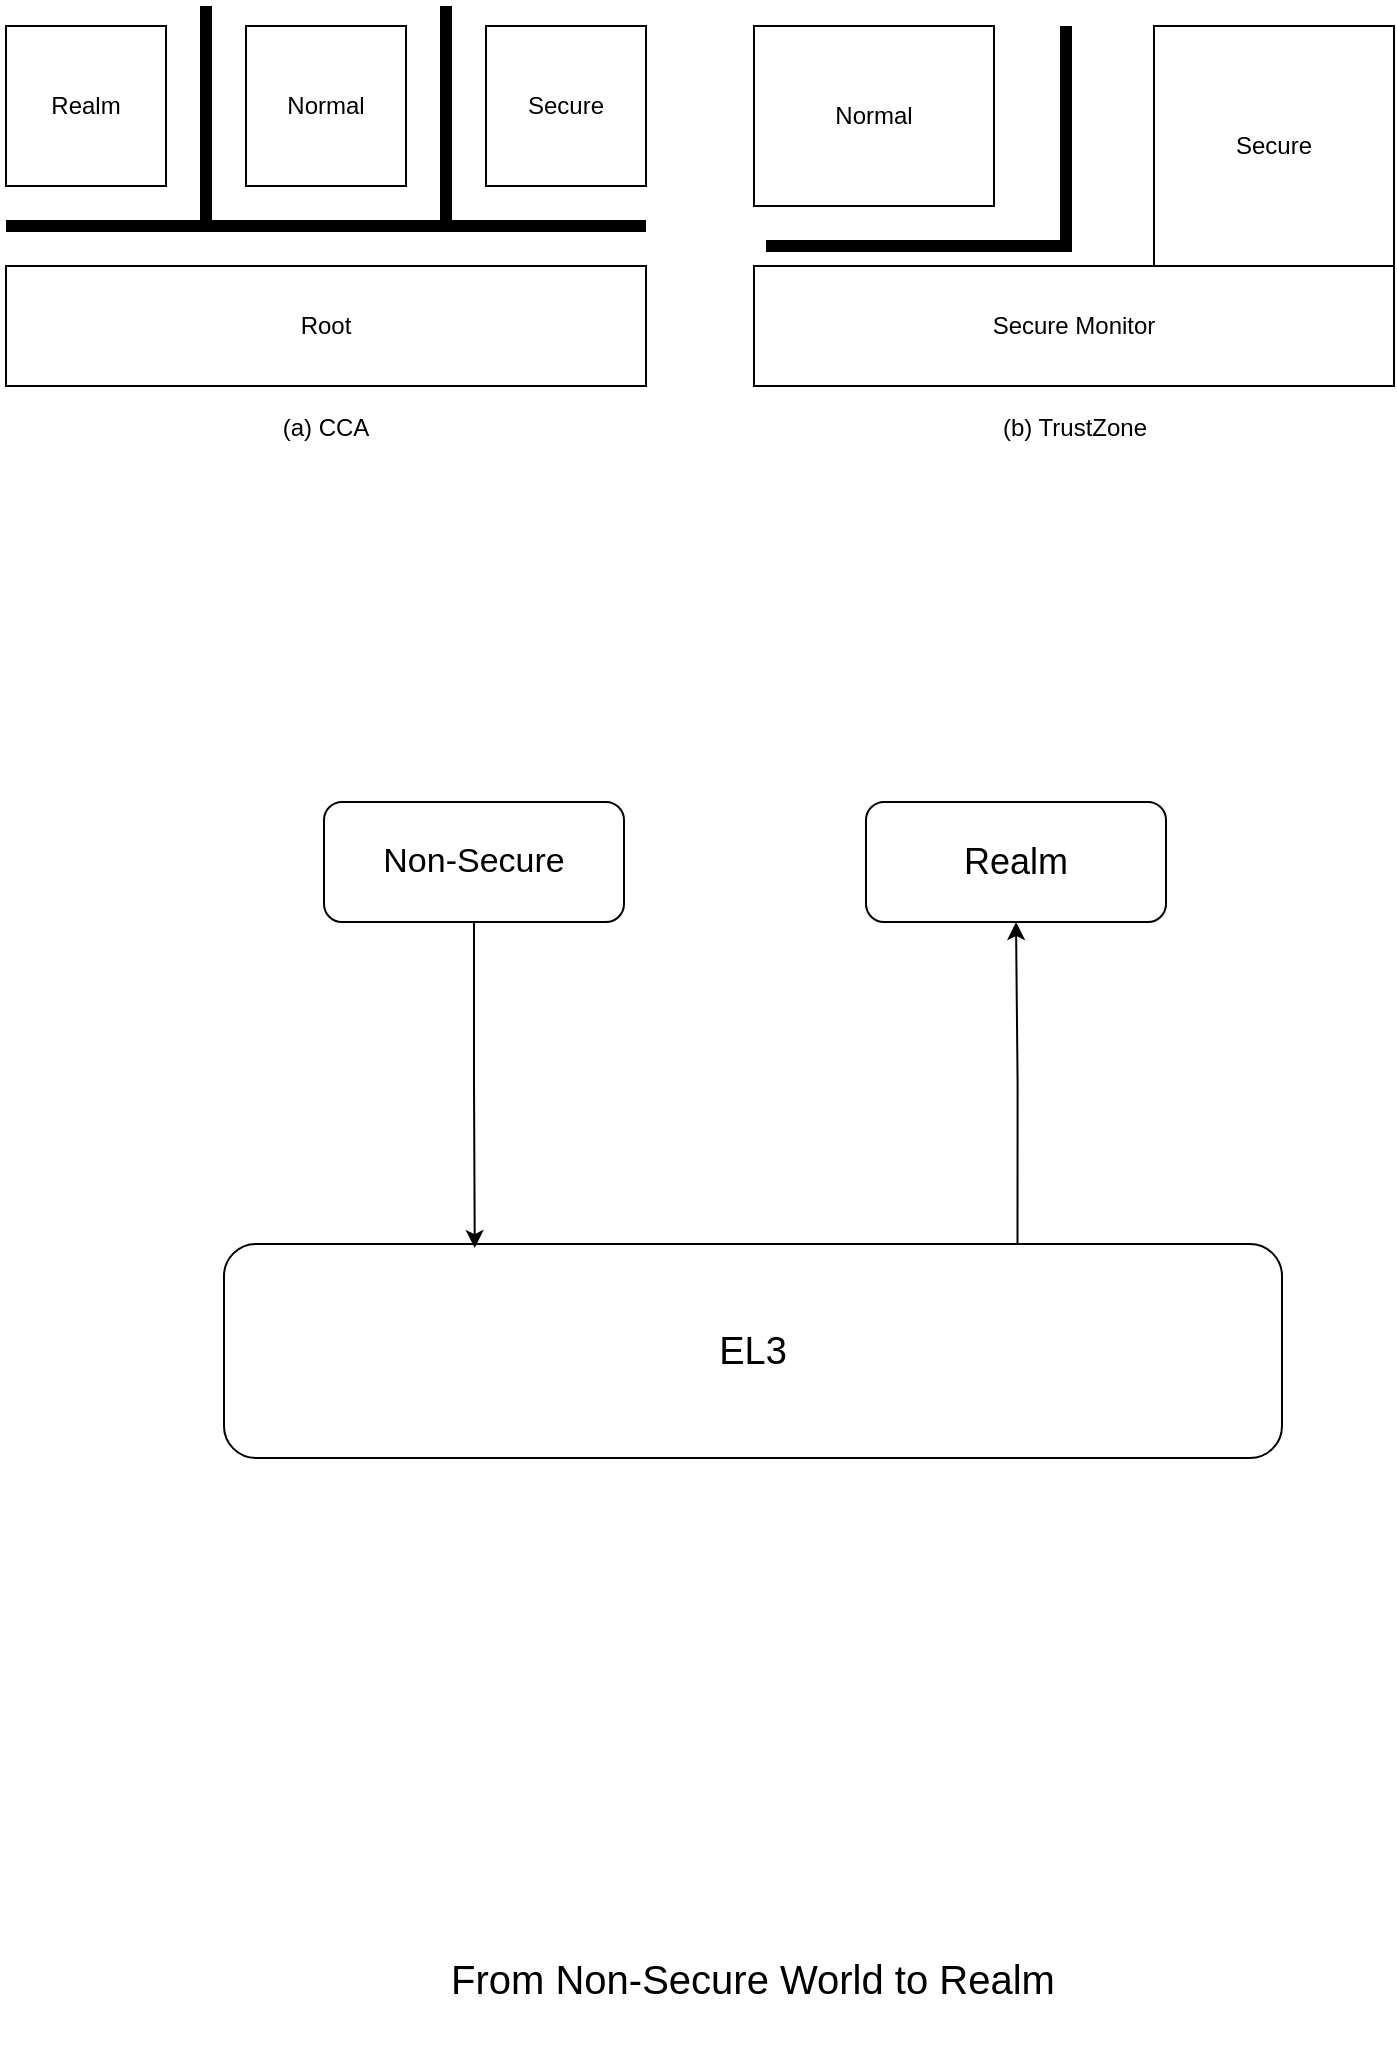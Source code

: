 <mxfile version="17.4.0" type="github">
  <diagram id="3Oa2FU6WdSEPwMQpqXgP" name="Page-1">
    <mxGraphModel dx="1209" dy="749" grid="0" gridSize="10" guides="1" tooltips="1" connect="1" arrows="1" fold="1" page="1" pageScale="1" pageWidth="827" pageHeight="1169" math="0" shadow="0">
      <root>
        <mxCell id="0" />
        <mxCell id="1" parent="0" />
        <mxCell id="fmlWuSDahcp04wz7pV5J-1" value="Realm" style="whiteSpace=wrap;html=1;aspect=fixed;" parent="1" vertex="1">
          <mxGeometry x="40" y="240" width="80" height="80" as="geometry" />
        </mxCell>
        <mxCell id="fmlWuSDahcp04wz7pV5J-2" value="Normal" style="whiteSpace=wrap;html=1;aspect=fixed;" parent="1" vertex="1">
          <mxGeometry x="160" y="240" width="80" height="80" as="geometry" />
        </mxCell>
        <mxCell id="fmlWuSDahcp04wz7pV5J-3" value="Secure" style="whiteSpace=wrap;html=1;aspect=fixed;" parent="1" vertex="1">
          <mxGeometry x="280" y="240" width="80" height="80" as="geometry" />
        </mxCell>
        <mxCell id="fmlWuSDahcp04wz7pV5J-4" value="Root" style="rounded=0;whiteSpace=wrap;html=1;" parent="1" vertex="1">
          <mxGeometry x="40" y="360" width="320" height="60" as="geometry" />
        </mxCell>
        <mxCell id="fmlWuSDahcp04wz7pV5J-8" value="" style="endArrow=none;html=1;rounded=0;strokeColor=#000000;shadow=0;sketch=0;fillColor=#e51400;strokeWidth=6;" parent="1" edge="1">
          <mxGeometry width="50" height="50" relative="1" as="geometry">
            <mxPoint x="40" y="340" as="sourcePoint" />
            <mxPoint x="360" y="340" as="targetPoint" />
          </mxGeometry>
        </mxCell>
        <mxCell id="fmlWuSDahcp04wz7pV5J-11" value="" style="verticalLabelPosition=bottom;shadow=0;dashed=0;align=center;html=1;verticalAlign=top;strokeWidth=6;shape=mxgraph.mockup.markup.line;strokeColor=#000000;rotation=-90;" parent="1" vertex="1">
          <mxGeometry x="85" y="275" width="110" height="20" as="geometry" />
        </mxCell>
        <mxCell id="fmlWuSDahcp04wz7pV5J-12" value="" style="verticalLabelPosition=bottom;shadow=0;dashed=0;align=center;html=1;verticalAlign=top;strokeWidth=6;shape=mxgraph.mockup.markup.line;strokeColor=#000000;rotation=-90;" parent="1" vertex="1">
          <mxGeometry x="205" y="275" width="110" height="20" as="geometry" />
        </mxCell>
        <mxCell id="fmlWuSDahcp04wz7pV5J-16" value="Secure Monitor" style="rounded=0;whiteSpace=wrap;html=1;" parent="1" vertex="1">
          <mxGeometry x="414" y="360" width="320" height="60" as="geometry" />
        </mxCell>
        <mxCell id="fmlWuSDahcp04wz7pV5J-25" value="Secure" style="rounded=0;whiteSpace=wrap;html=1;" parent="1" vertex="1">
          <mxGeometry x="614" y="240" width="120" height="120" as="geometry" />
        </mxCell>
        <mxCell id="fmlWuSDahcp04wz7pV5J-26" value="Normal" style="rounded=0;whiteSpace=wrap;html=1;" parent="1" vertex="1">
          <mxGeometry x="414" y="240" width="120" height="90" as="geometry" />
        </mxCell>
        <mxCell id="fmlWuSDahcp04wz7pV5J-28" value="" style="edgeStyle=segmentEdgeStyle;endArrow=none;html=1;rounded=0;shadow=0;sketch=0;strokeColor=#000000;strokeWidth=6;endFill=0;" parent="1" edge="1">
          <mxGeometry width="50" height="50" relative="1" as="geometry">
            <mxPoint x="420" y="350" as="sourcePoint" />
            <mxPoint x="570" y="240" as="targetPoint" />
          </mxGeometry>
        </mxCell>
        <mxCell id="Vmmvbk5OUHh-zlz8TvPI-1" value="(a) CCA" style="text;html=1;strokeColor=none;fillColor=none;align=center;verticalAlign=middle;whiteSpace=wrap;rounded=0;" parent="1" vertex="1">
          <mxGeometry x="170" y="426" width="60" height="30" as="geometry" />
        </mxCell>
        <mxCell id="Vmmvbk5OUHh-zlz8TvPI-2" value="(b) TrustZone" style="text;html=1;strokeColor=none;fillColor=none;align=center;verticalAlign=middle;whiteSpace=wrap;rounded=0;" parent="1" vertex="1">
          <mxGeometry x="528.5" y="426" width="91" height="30" as="geometry" />
        </mxCell>
        <mxCell id="iG4RzA8wXj4Cqr_PJvea-8" style="edgeStyle=orthogonalEdgeStyle;rounded=0;orthogonalLoop=1;jettySize=auto;html=1;exitX=0.75;exitY=0;exitDx=0;exitDy=0;entryX=0.5;entryY=1;entryDx=0;entryDy=0;fontSize=17;" parent="1" source="iG4RzA8wXj4Cqr_PJvea-1" target="iG4RzA8wXj4Cqr_PJvea-3" edge="1">
          <mxGeometry relative="1" as="geometry" />
        </mxCell>
        <mxCell id="iG4RzA8wXj4Cqr_PJvea-1" value="&lt;font style=&quot;font-size: 19px&quot;&gt;EL3&lt;/font&gt;" style="rounded=1;whiteSpace=wrap;html=1;" parent="1" vertex="1">
          <mxGeometry x="149" y="849" width="529" height="107" as="geometry" />
        </mxCell>
        <mxCell id="iG4RzA8wXj4Cqr_PJvea-6" style="edgeStyle=orthogonalEdgeStyle;rounded=0;orthogonalLoop=1;jettySize=auto;html=1;exitX=0.5;exitY=1;exitDx=0;exitDy=0;entryX=0.237;entryY=0.019;entryDx=0;entryDy=0;entryPerimeter=0;fontSize=17;" parent="1" source="iG4RzA8wXj4Cqr_PJvea-2" target="iG4RzA8wXj4Cqr_PJvea-1" edge="1">
          <mxGeometry relative="1" as="geometry" />
        </mxCell>
        <mxCell id="iG4RzA8wXj4Cqr_PJvea-2" value="&lt;font style=&quot;font-size: 17px&quot;&gt;Non-Secure&lt;/font&gt;" style="rounded=1;whiteSpace=wrap;html=1;" parent="1" vertex="1">
          <mxGeometry x="199" y="628" width="150" height="60" as="geometry" />
        </mxCell>
        <mxCell id="iG4RzA8wXj4Cqr_PJvea-3" value="&lt;font style=&quot;font-size: 18px&quot;&gt;Realm&lt;/font&gt;" style="rounded=1;whiteSpace=wrap;html=1;" parent="1" vertex="1">
          <mxGeometry x="470" y="628" width="150" height="60" as="geometry" />
        </mxCell>
        <mxCell id="l4_dy4eYYlAQDKPkVzfR-2" value="&lt;font style=&quot;font-size: 20px&quot;&gt;From Non-Secure World to Realm&lt;/font&gt;" style="text;html=1;strokeColor=none;fillColor=none;align=center;verticalAlign=middle;whiteSpace=wrap;rounded=0;" vertex="1" parent="1">
          <mxGeometry x="250" y="1180" width="327" height="71" as="geometry" />
        </mxCell>
      </root>
    </mxGraphModel>
  </diagram>
</mxfile>
